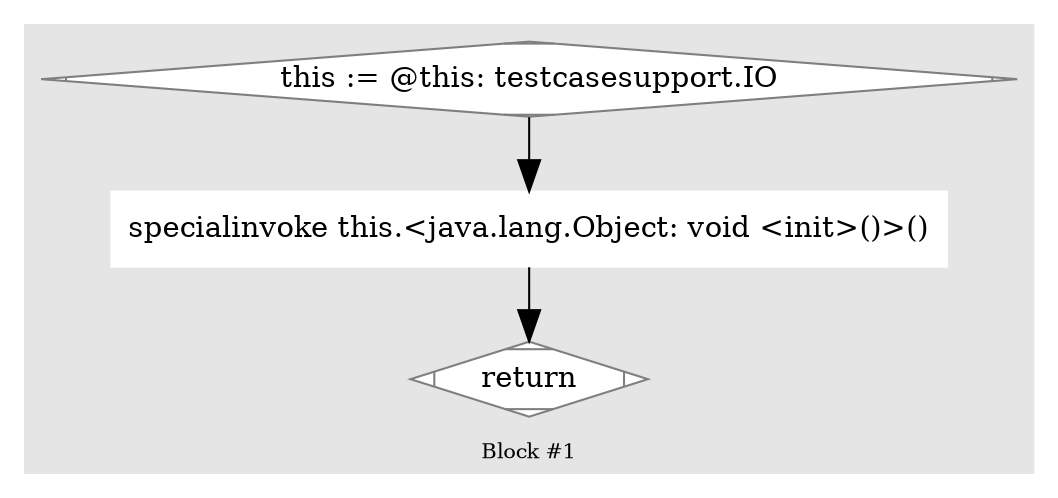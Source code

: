 digraph G {
	compound=true
	labelloc=b
	style=filled
	color=gray90
	node [shape=box,style=filled,color=white]
	edge [fontsize=10,arrowsize=1.5,fontcolor=grey40]
	fontsize=10

//  lines [13: 13] 
	subgraph cluster_2034182655 { 
		label = "Block #1"
		1561063579[label="this := @this: testcasesupport.IO",shape=Mdiamond,color=grey50,fillcolor=white]
		65586123[label="specialinvoke this.&lt;java.lang.Object: void &lt;init&gt;()&gt;()"]
		1412601264[label="return",shape=Mdiamond,color=grey50,fillcolor=white]

		1561063579 -> 65586123 -> 1412601264
	}

}